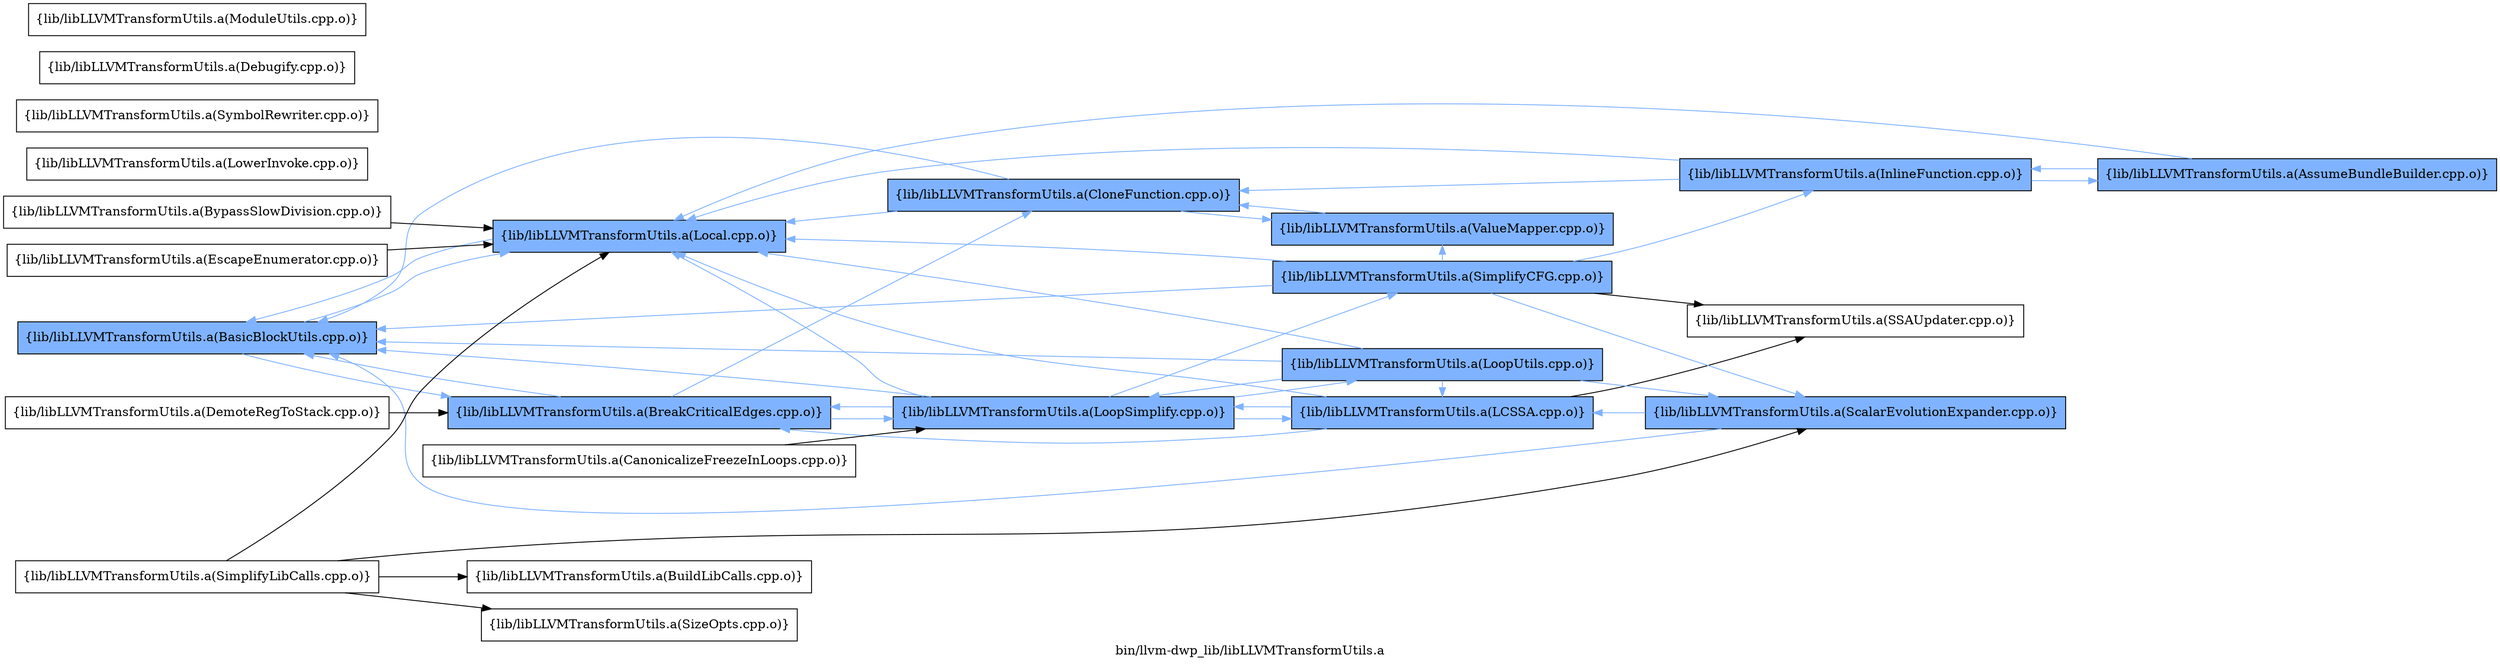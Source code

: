 digraph "bin/llvm-dwp_lib/libLLVMTransformUtils.a" {
	label="bin/llvm-dwp_lib/libLLVMTransformUtils.a";
	rankdir=LR;
	{ rank=same; Node0x558c8da75968;  }
	{ rank=same; Node0x558c8da72768; Node0x558c8da7bf98;  }
	{ rank=same; Node0x558c8da73488; Node0x558c8da7ca88;  }
	{ rank=same; Node0x558c8da7a3c8; Node0x558c8da7b958; Node0x558c8da7fc88; Node0x558c8da81c18;  }
	{ rank=same; Node0x558c8da7e838; Node0x558c8da7e298; Node0x558c8da7d578;  }

	Node0x558c8da75968 [shape=record,shape=box,group=1,style=filled,fillcolor="0.600000 0.5 1",label="{lib/libLLVMTransformUtils.a(BasicBlockUtils.cpp.o)}"];
	Node0x558c8da75968 -> Node0x558c8da72768[color="0.600000 0.5 1"];
	Node0x558c8da75968 -> Node0x558c8da7bf98[color="0.600000 0.5 1"];
	Node0x558c8da7be58 [shape=record,shape=box,group=0,label="{lib/libLLVMTransformUtils.a(SizeOpts.cpp.o)}"];
	Node0x558c8da7bf98 [shape=record,shape=box,group=1,style=filled,fillcolor="0.600000 0.5 1",label="{lib/libLLVMTransformUtils.a(Local.cpp.o)}"];
	Node0x558c8da7bf98 -> Node0x558c8da75968[color="0.600000 0.5 1"];
	Node0x558c8da72768 [shape=record,shape=box,group=1,style=filled,fillcolor="0.600000 0.5 1",label="{lib/libLLVMTransformUtils.a(BreakCriticalEdges.cpp.o)}"];
	Node0x558c8da72768 -> Node0x558c8da75968[color="0.600000 0.5 1"];
	Node0x558c8da72768 -> Node0x558c8da73488[color="0.600000 0.5 1"];
	Node0x558c8da72768 -> Node0x558c8da7ca88[color="0.600000 0.5 1"];
	Node0x558c8da73bb8 [shape=record,shape=box,group=0,label="{lib/libLLVMTransformUtils.a(CanonicalizeFreezeInLoops.cpp.o)}"];
	Node0x558c8da73bb8 -> Node0x558c8da7ca88;
	Node0x558c8da7fc38 [shape=record,shape=box,group=0,label="{lib/libLLVMTransformUtils.a(LowerInvoke.cpp.o)}"];
	Node0x558c8da7b9a8 [shape=record,shape=box,group=0,label="{lib/libLLVMTransformUtils.a(SymbolRewriter.cpp.o)}"];
	Node0x558c8da717c8 [shape=record,shape=box,group=0,label="{lib/libLLVMTransformUtils.a(BypassSlowDivision.cpp.o)}"];
	Node0x558c8da717c8 -> Node0x558c8da7bf98;
	Node0x558c8da80458 [shape=record,shape=box,group=0,label="{lib/libLLVMTransformUtils.a(SimplifyLibCalls.cpp.o)}"];
	Node0x558c8da80458 -> Node0x558c8da71f98;
	Node0x558c8da80458 -> Node0x558c8da7bf98;
	Node0x558c8da80458 -> Node0x558c8da7e298;
	Node0x558c8da80458 -> Node0x558c8da7be58;
	Node0x558c8da72df8 [shape=record,shape=box,group=0,label="{lib/libLLVMTransformUtils.a(Debugify.cpp.o)}"];
	Node0x558c8da81c18 [shape=record,shape=box,group=1,style=filled,fillcolor="0.600000 0.5 1",label="{lib/libLLVMTransformUtils.a(SimplifyCFG.cpp.o)}"];
	Node0x558c8da81c18 -> Node0x558c8da75968[color="0.600000 0.5 1"];
	Node0x558c8da81c18 -> Node0x558c8da7d578[color="0.600000 0.5 1"];
	Node0x558c8da81c18 -> Node0x558c8da7bf98[color="0.600000 0.5 1"];
	Node0x558c8da81c18 -> Node0x558c8da7e298[color="0.600000 0.5 1"];
	Node0x558c8da81c18 -> Node0x558c8da7e838;
	Node0x558c8da81c18 -> Node0x558c8da7a3c8[color="0.600000 0.5 1"];
	Node0x558c8da7b958 [shape=record,shape=box,group=1,style=filled,fillcolor="0.600000 0.5 1",label="{lib/libLLVMTransformUtils.a(LCSSA.cpp.o)}"];
	Node0x558c8da7b958 -> Node0x558c8da72768[color="0.600000 0.5 1"];
	Node0x558c8da7b958 -> Node0x558c8da7bf98[color="0.600000 0.5 1"];
	Node0x558c8da7b958 -> Node0x558c8da7ca88[color="0.600000 0.5 1"];
	Node0x558c8da7b958 -> Node0x558c8da7e838;
	Node0x558c8da7ca88 [shape=record,shape=box,group=1,style=filled,fillcolor="0.600000 0.5 1",label="{lib/libLLVMTransformUtils.a(LoopSimplify.cpp.o)}"];
	Node0x558c8da7ca88 -> Node0x558c8da75968[color="0.600000 0.5 1"];
	Node0x558c8da7ca88 -> Node0x558c8da72768[color="0.600000 0.5 1"];
	Node0x558c8da7ca88 -> Node0x558c8da7b958[color="0.600000 0.5 1"];
	Node0x558c8da7ca88 -> Node0x558c8da7bf98[color="0.600000 0.5 1"];
	Node0x558c8da7ca88 -> Node0x558c8da7fc88[color="0.600000 0.5 1"];
	Node0x558c8da7ca88 -> Node0x558c8da81c18[color="0.600000 0.5 1"];
	Node0x558c8da7e298 [shape=record,shape=box,group=1,style=filled,fillcolor="0.600000 0.5 1",label="{lib/libLLVMTransformUtils.a(ScalarEvolutionExpander.cpp.o)}"];
	Node0x558c8da7e298 -> Node0x558c8da75968[color="0.600000 0.5 1"];
	Node0x558c8da7e298 -> Node0x558c8da7b958[color="0.600000 0.5 1"];
	Node0x558c8da7d578 [shape=record,shape=box,group=1,style=filled,fillcolor="0.600000 0.5 1",label="{lib/libLLVMTransformUtils.a(InlineFunction.cpp.o)}"];
	Node0x558c8da7d578 -> Node0x558c8da73488[color="0.600000 0.5 1"];
	Node0x558c8da7d578 -> Node0x558c8da7d988[color="0.600000 0.5 1"];
	Node0x558c8da7d578 -> Node0x558c8da7bf98[color="0.600000 0.5 1"];
	Node0x558c8da6f518 [shape=record,shape=box,group=0,label="{lib/libLLVMTransformUtils.a(DemoteRegToStack.cpp.o)}"];
	Node0x558c8da6f518 -> Node0x558c8da72768;
	Node0x558c8da6f388 [shape=record,shape=box,group=0,label="{lib/libLLVMTransformUtils.a(EscapeEnumerator.cpp.o)}"];
	Node0x558c8da6f388 -> Node0x558c8da7bf98;
	Node0x558c8da7e0b8 [shape=record,shape=box,group=0,label="{lib/libLLVMTransformUtils.a(ModuleUtils.cpp.o)}"];
	Node0x558c8da7fc88 [shape=record,shape=box,group=1,style=filled,fillcolor="0.600000 0.5 1",label="{lib/libLLVMTransformUtils.a(LoopUtils.cpp.o)}"];
	Node0x558c8da7fc88 -> Node0x558c8da75968[color="0.600000 0.5 1"];
	Node0x558c8da7fc88 -> Node0x558c8da7b958[color="0.600000 0.5 1"];
	Node0x558c8da7fc88 -> Node0x558c8da7bf98[color="0.600000 0.5 1"];
	Node0x558c8da7fc88 -> Node0x558c8da7ca88[color="0.600000 0.5 1"];
	Node0x558c8da7fc88 -> Node0x558c8da7e298[color="0.600000 0.5 1"];
	Node0x558c8da73488 [shape=record,shape=box,group=1,style=filled,fillcolor="0.600000 0.5 1",label="{lib/libLLVMTransformUtils.a(CloneFunction.cpp.o)}"];
	Node0x558c8da73488 -> Node0x558c8da75968[color="0.600000 0.5 1"];
	Node0x558c8da73488 -> Node0x558c8da7bf98[color="0.600000 0.5 1"];
	Node0x558c8da73488 -> Node0x558c8da7a3c8[color="0.600000 0.5 1"];
	Node0x558c8da7e838 [shape=record,shape=box,group=0,label="{lib/libLLVMTransformUtils.a(SSAUpdater.cpp.o)}"];
	Node0x558c8da7a3c8 [shape=record,shape=box,group=1,style=filled,fillcolor="0.600000 0.5 1",label="{lib/libLLVMTransformUtils.a(ValueMapper.cpp.o)}"];
	Node0x558c8da7a3c8 -> Node0x558c8da73488[color="0.600000 0.5 1"];
	Node0x558c8da71f98 [shape=record,shape=box,group=0,label="{lib/libLLVMTransformUtils.a(BuildLibCalls.cpp.o)}"];
	Node0x558c8da7d988 [shape=record,shape=box,group=1,style=filled,fillcolor="0.600000 0.5 1",label="{lib/libLLVMTransformUtils.a(AssumeBundleBuilder.cpp.o)}"];
	Node0x558c8da7d988 -> Node0x558c8da7d578[color="0.600000 0.5 1"];
	Node0x558c8da7d988 -> Node0x558c8da7bf98[color="0.600000 0.5 1"];
}
